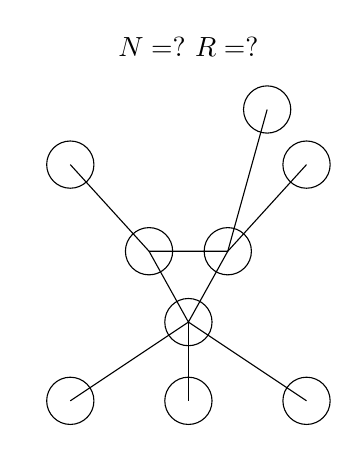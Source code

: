 ﻿\def\b{.3}
\def\cr{.53}
\begin{tikzpicture} 
%\draw (1.5,1.5) circle [radius=\cr];
\node at (1.5,4.5) {$N= ?$ $R=?$};
% centro a maglia
\draw (1.5,1) circle [radius=\b];
\draw (1,1.9) circle [radius=\b];
\draw (2,1.9) circle [radius=\b];
\draw (2,1.9) -- (1,1.9) -- (1.5,1) -- (2,1.9);
% end centro 

\draw (1.5,1) -- (0,0);
\draw (0,0) circle [radius=\b];

\draw (1.5,1) -- (1.5,0);
\draw (1.5,0) circle [radius=\b];

\draw (3,0) -- (1.5,1);
\draw (3,0) circle [radius=\b];

\draw (1,1.9) -- (0,3);
\draw (0,3) circle [radius=\b];

\draw (2,1.9) -- (3,3);
\draw (3,3) circle [radius=\b];

\draw (2,1.9) -- (2.5,3.7);
\draw (2.5,3.7) circle [radius=\b];
\end{tikzpicture}